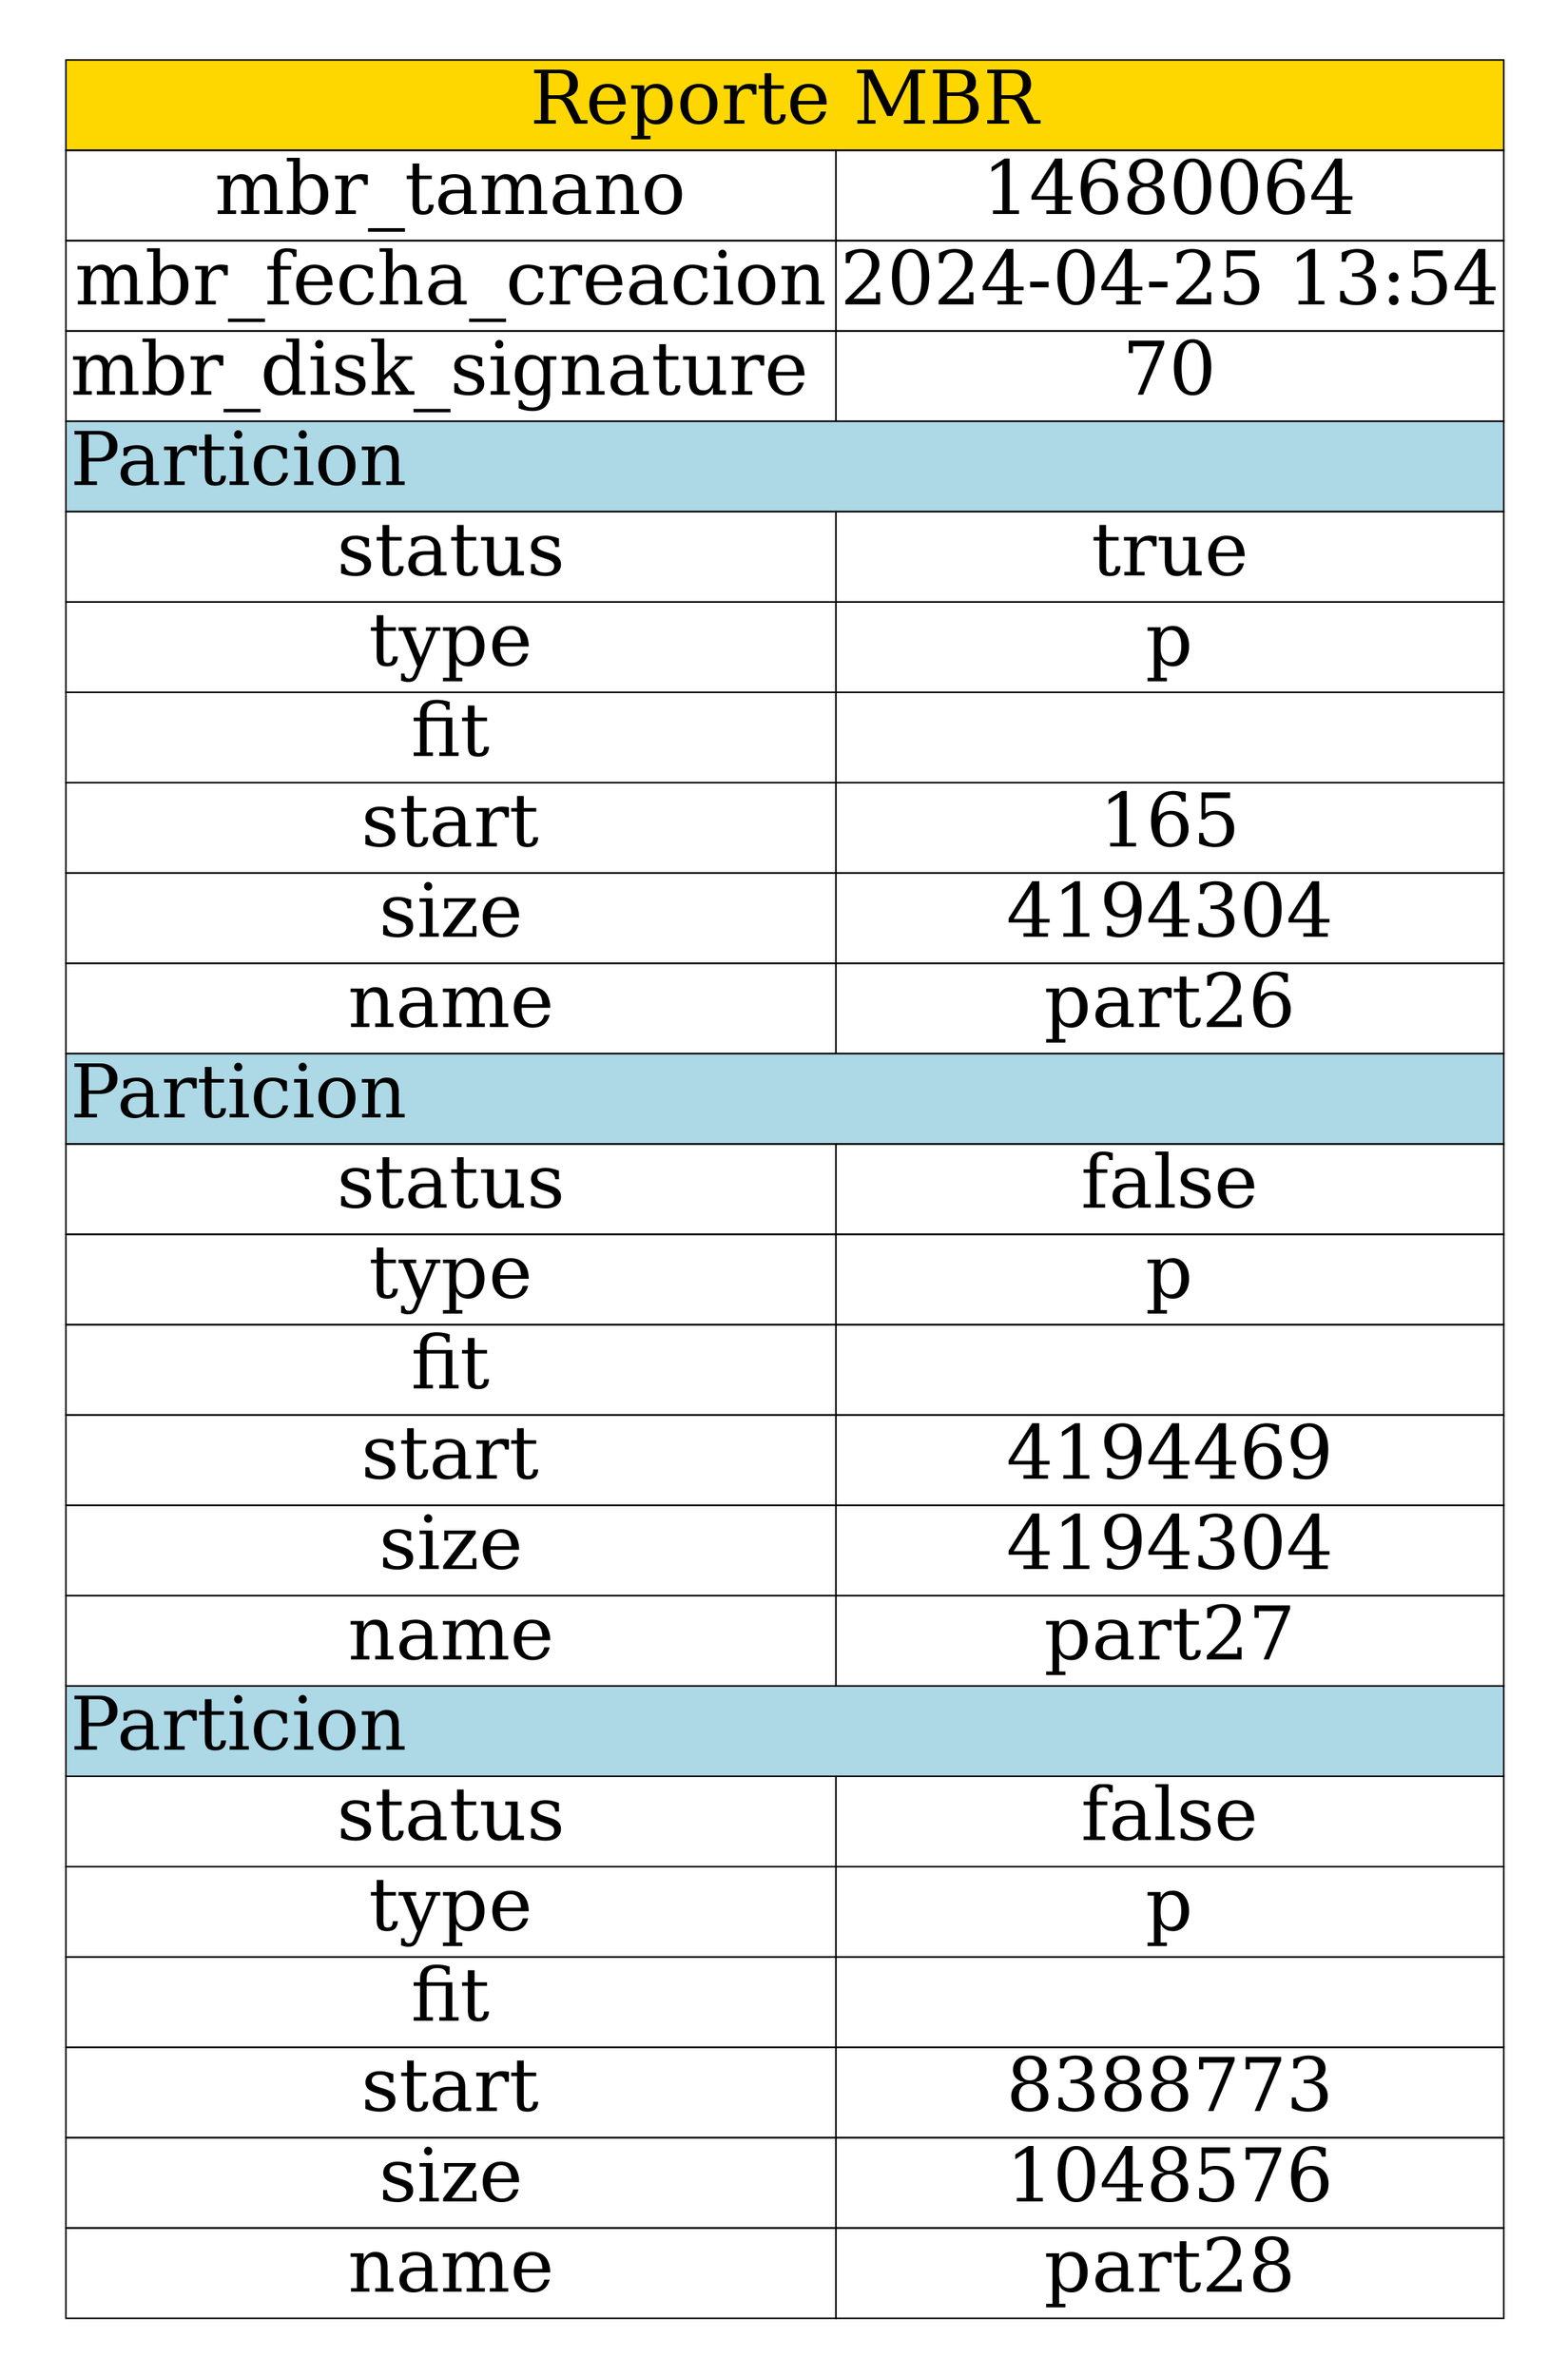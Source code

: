 digraph H {
			labelloc="t";
			label="Disco C";
			fontsize="50"
			graph [pad="0.5", nodesep="0.5", ranksep="1"];
			node [shape=plaintext]
			rankdir=LR;label=<
				<table  border="0" cellborder="1" cellspacing="0"><tr><td colspan="3" style="filled" bgcolor="#FFD700"  port='1'>Reporte MBR</td></tr><tr><td>mbr_tamano</td><td port='2'>14680064</td></tr><tr><td>mbr_fecha_creacion</td><td port='3'>2024-04-25 13:54</td></tr><tr><td>mbr_disk_signature </td><td port='4'>70</td></tr>

				<tr><td colspan="3" align="left" style="filled" bgcolor="lightblue" port='5'>Particion</td></tr><tr><td>status</td><td port='6'>true</td></tr><tr><td>type</td><td port='7'>p</td></tr><tr><td>fit</td><td port='8'></td></tr><tr><td>start</td><td port='9'>165</td></tr><tr><td>size</td><td port='10'>4194304</td></tr>

				<tr><td>name</td><td port='11'>part26</td></tr>

				<tr><td colspan="3" align="left" style="filled" bgcolor="lightblue" port='12'>Particion</td></tr><tr><td>status</td><td port='13'>false</td></tr><tr><td>type</td><td port='14'>p</td></tr><tr><td>fit</td><td port='15'></td></tr><tr><td>start</td><td port='16'>4194469</td></tr><tr><td>size</td><td port='17'>4194304</td></tr>

				<tr><td>name</td><td port='18'>part27</td></tr>

				<tr><td colspan="3" align="left" style="filled" bgcolor="lightblue" port='19'>Particion</td></tr><tr><td>status</td><td port='20'>false</td></tr><tr><td>type</td><td port='21'>p</td></tr><tr><td>fit</td><td port='22'></td></tr><tr><td>start</td><td port='23'>8388773</td></tr><tr><td>size</td><td port='24'>1048576</td></tr>

				<tr><td>name</td><td port='25'>part28</td></tr></table>
				>}